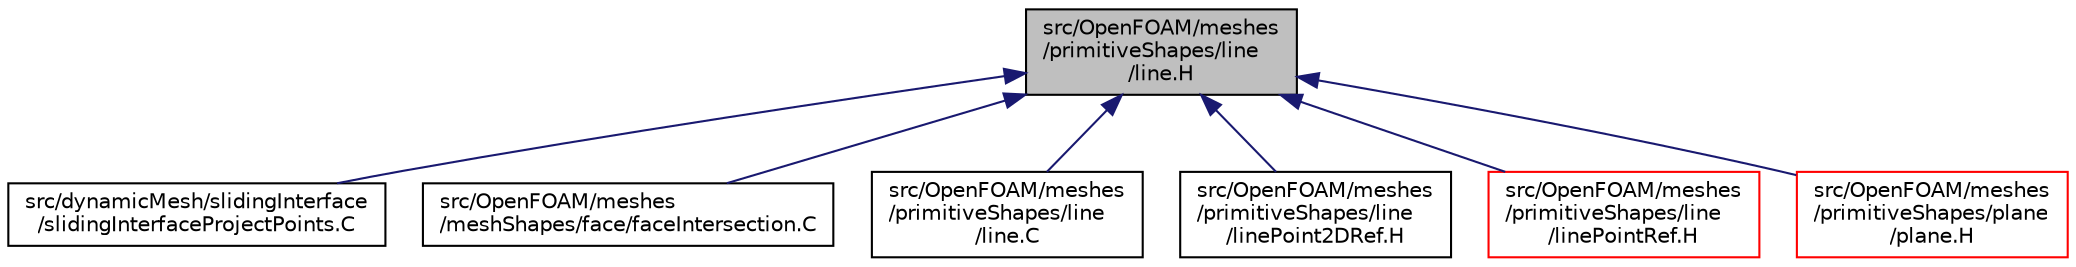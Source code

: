 digraph "src/OpenFOAM/meshes/primitiveShapes/line/line.H"
{
  bgcolor="transparent";
  edge [fontname="Helvetica",fontsize="10",labelfontname="Helvetica",labelfontsize="10"];
  node [fontname="Helvetica",fontsize="10",shape=record];
  Node1 [label="src/OpenFOAM/meshes\l/primitiveShapes/line\l/line.H",height=0.2,width=0.4,color="black", fillcolor="grey75", style="filled", fontcolor="black"];
  Node1 -> Node2 [dir="back",color="midnightblue",fontsize="10",style="solid",fontname="Helvetica"];
  Node2 [label="src/dynamicMesh/slidingInterface\l/slidingInterfaceProjectPoints.C",height=0.2,width=0.4,color="black",URL="$a04948.html"];
  Node1 -> Node3 [dir="back",color="midnightblue",fontsize="10",style="solid",fontname="Helvetica"];
  Node3 [label="src/OpenFOAM/meshes\l/meshShapes/face/faceIntersection.C",height=0.2,width=0.4,color="black",URL="$a08558.html"];
  Node1 -> Node4 [dir="back",color="midnightblue",fontsize="10",style="solid",fontname="Helvetica"];
  Node4 [label="src/OpenFOAM/meshes\l/primitiveShapes/line\l/line.C",height=0.2,width=0.4,color="black",URL="$a08784.html"];
  Node1 -> Node5 [dir="back",color="midnightblue",fontsize="10",style="solid",fontname="Helvetica"];
  Node5 [label="src/OpenFOAM/meshes\l/primitiveShapes/line\l/linePoint2DRef.H",height=0.2,width=0.4,color="black",URL="$a08787.html"];
  Node1 -> Node6 [dir="back",color="midnightblue",fontsize="10",style="solid",fontname="Helvetica"];
  Node6 [label="src/OpenFOAM/meshes\l/primitiveShapes/line\l/linePointRef.H",height=0.2,width=0.4,color="red",URL="$a08788.html"];
  Node1 -> Node7 [dir="back",color="midnightblue",fontsize="10",style="solid",fontname="Helvetica"];
  Node7 [label="src/OpenFOAM/meshes\l/primitiveShapes/plane\l/plane.H",height=0.2,width=0.4,color="red",URL="$a08799.html"];
}
